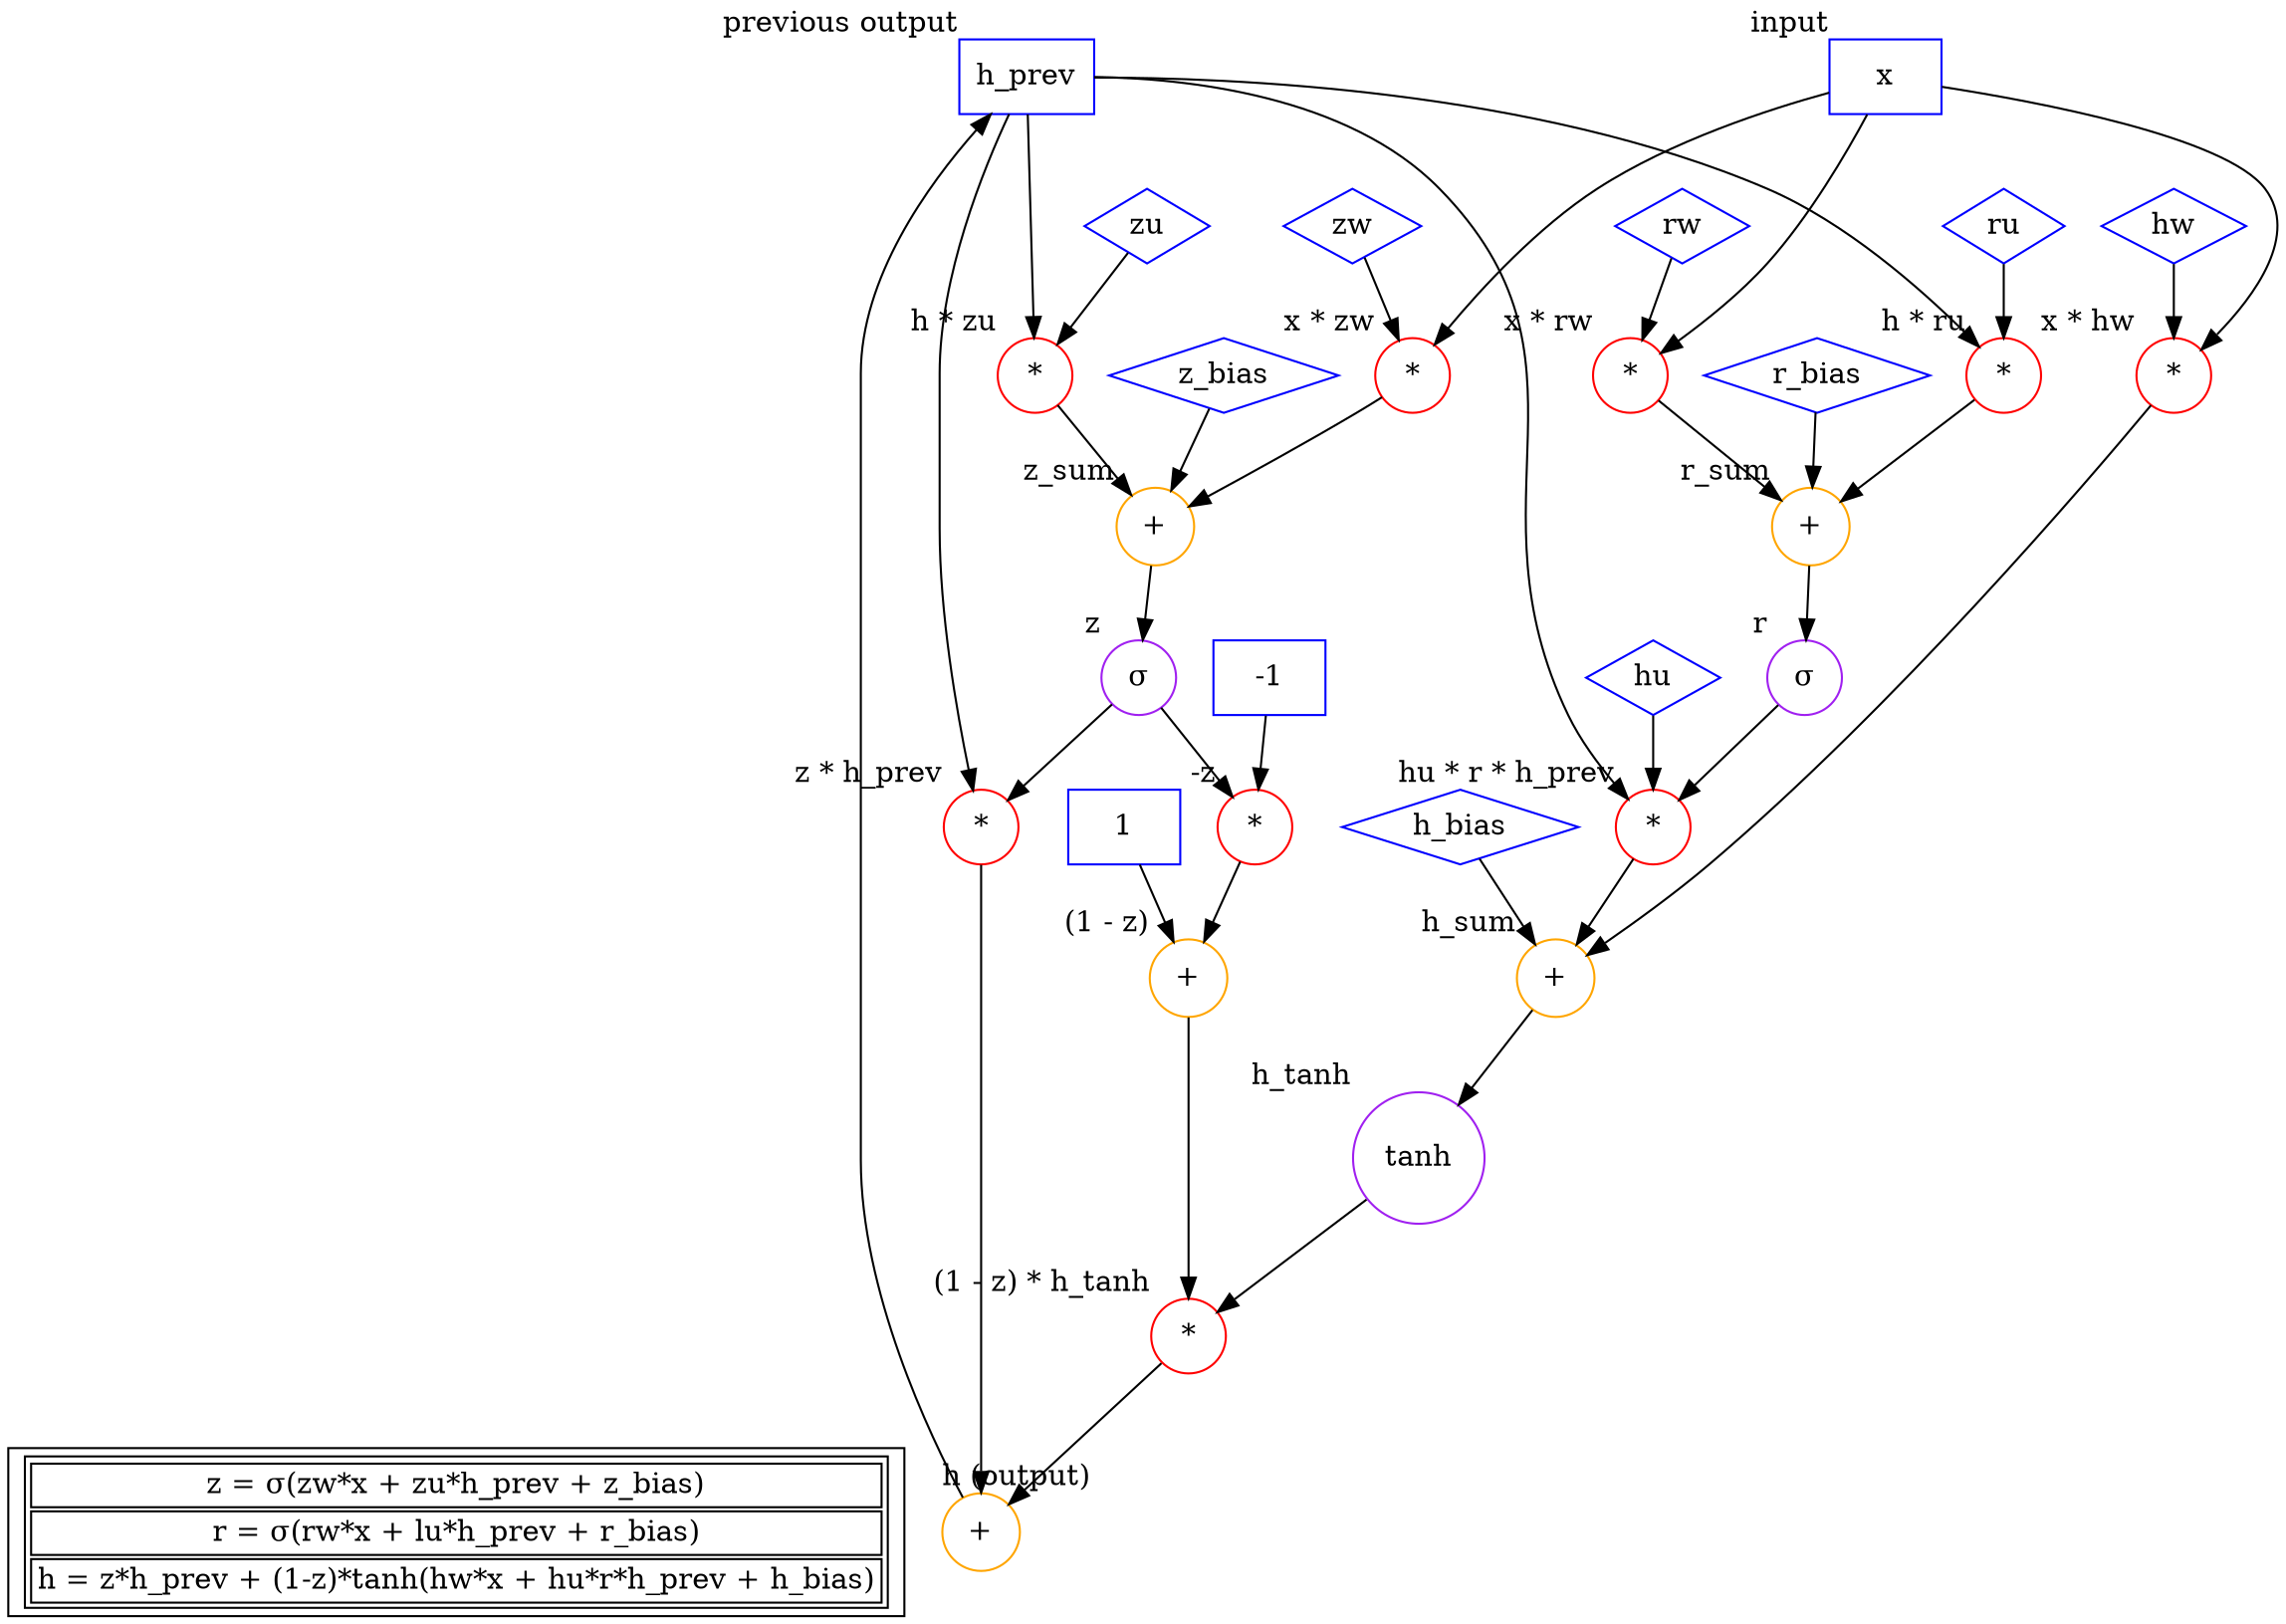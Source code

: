 digraph CNN {
	{
		rank = source;
        x           [shape=box,color=blue,label="x",xlabel="input"];
        h_prev      [shape=box,color=blue,label="h_prev", xlabel="previous output"];
	}

    z_bias      [shape=diamond,color=blue,label="z_bias"];
    zw          [shape=diamond,color=blue,label="zw"];
    zu          [shape=diamond,color=blue,label="zu"];

    xzw         [shape=circle,color=red,label="*",xlabel="x * zw"];
    hzu         [shape=circle,color=red,label="*",xlabel="h * zu"];

    x -> xzw;
    zw -> xzw;

    h_prev -> hzu;
    zu -> hzu;

    z_sum       [shape=circle,color=orange,label="+",xlabel="z_sum"];
    //z           [shape=circle,color=purple,label="sigmoid",xlabel="z"];
    z           [shape=circle,color=purple,label="&sigma;",xlabel="z"];

    z_bias -> z_sum;
    xzw -> z_sum;
    hzu -> z_sum;

    z_sum -> z;

    r_bias      [shape=diamond,color=blue,label="r_bias"];
    rw          [shape=diamond,color=blue,label="rw"];
    ru          [shape=diamond,color=blue,label="ru"];

    xrw         [shape=circle,color=red,label="*",xlabel="x * rw"];
    hru         [shape=circle,color=red,label="*",xlabel="h * ru"];

    x -> xrw;
    rw -> xrw;

    h_prev -> hru;
    ru -> hru;

    r_sum       [shape=circle,color=orange,label="+",xlabel="r_sum"];
    //r           [shape=circle,color=purple,label="sigmoid",xlabel="r"];
    r           [shape=circle,color=purple,label="&sigma;",xlabel="r"];

    r_bias -> r_sum;
    xrw -> r_sum;
    hru -> r_sum;

    r_sum -> r;

    h_bias      [shape=diamond,color=blue,label="h_bias"];
    hw          [shape=diamond,color=blue,label="hw"];
    hu          [shape=diamond,color=blue,label="hu"];

    xhw         [shape=circle,color=red,label="*",xlabel="x * hw"];
    hurh        [shape=circle,color=red,label="*",xlabel="hu * r * h_prev"];

    x -> xhw;
    hw -> xhw;

    hu -> hurh;
    r -> hurh;
    h_prev -> hurh;

    h_sum       [shape=circle,color=orange,label="+",xlabel="h_sum"];
    h_tanh      [shape=circle,color=purple,label="tanh",xlabel="h_tanh"];

    xhw -> h_sum;
    hurh -> h_sum;
    h_bias -> h_sum;

    h_sum -> h_tanh;

    zh          [shape=circle,color=red,label="*",xlabel="z * h_prev"];

    h_prev -> zh;
    z -> zh;


    neg_1           [shape=box,color=blue,label="-1"];
    neg_z           [shape=circle,color=red,label="*", xlabel="-z"]

    neg_1 -> neg_z;
    z -> neg_z;

    plus_1          [shape=box,color=blue,label="1"];
    one_minus_z     [shape=circle,color=orange,label="+",xlabel="(1 - z)"];

    plus_1 -> one_minus_z;
    neg_z -> one_minus_z;

    z_h_tanh        [shape=circle,color=red,label="*",xlabel="(1 - z) * h_tanh"];

    one_minus_z -> z_h_tanh;
    h_tanh -> z_h_tanh;

	{
		rank = sink;
					/*<tr><td>z = sigmoid(zw*x + zu*h_prev + z_bias)</td></tr>
						<tr><td>r = sigmoid(rw*x + lu*h_prev + r_bias)</td></tr> */
        legend [shape=box,
            label=<
                <table>
                <tr><td>z = &sigma;(zw*x + zu*h_prev + z_bias)</td></tr>


                <tr><td>r = &sigma;(rw*x + lu*h_prev + r_bias)</td></tr>
                <tr><td>h = z*h_prev + (1-z)*tanh(hw*x + hu*r*h_prev + h_bias)</td></tr>
                </table>
                >]

        h       [shape=circle,color=orange,label="+",xlabel="h (output)"];
    }

    z_h_tanh -> h;
    zh -> h;
    h -> h_prev;

    legend -> h [style=invis];

}
